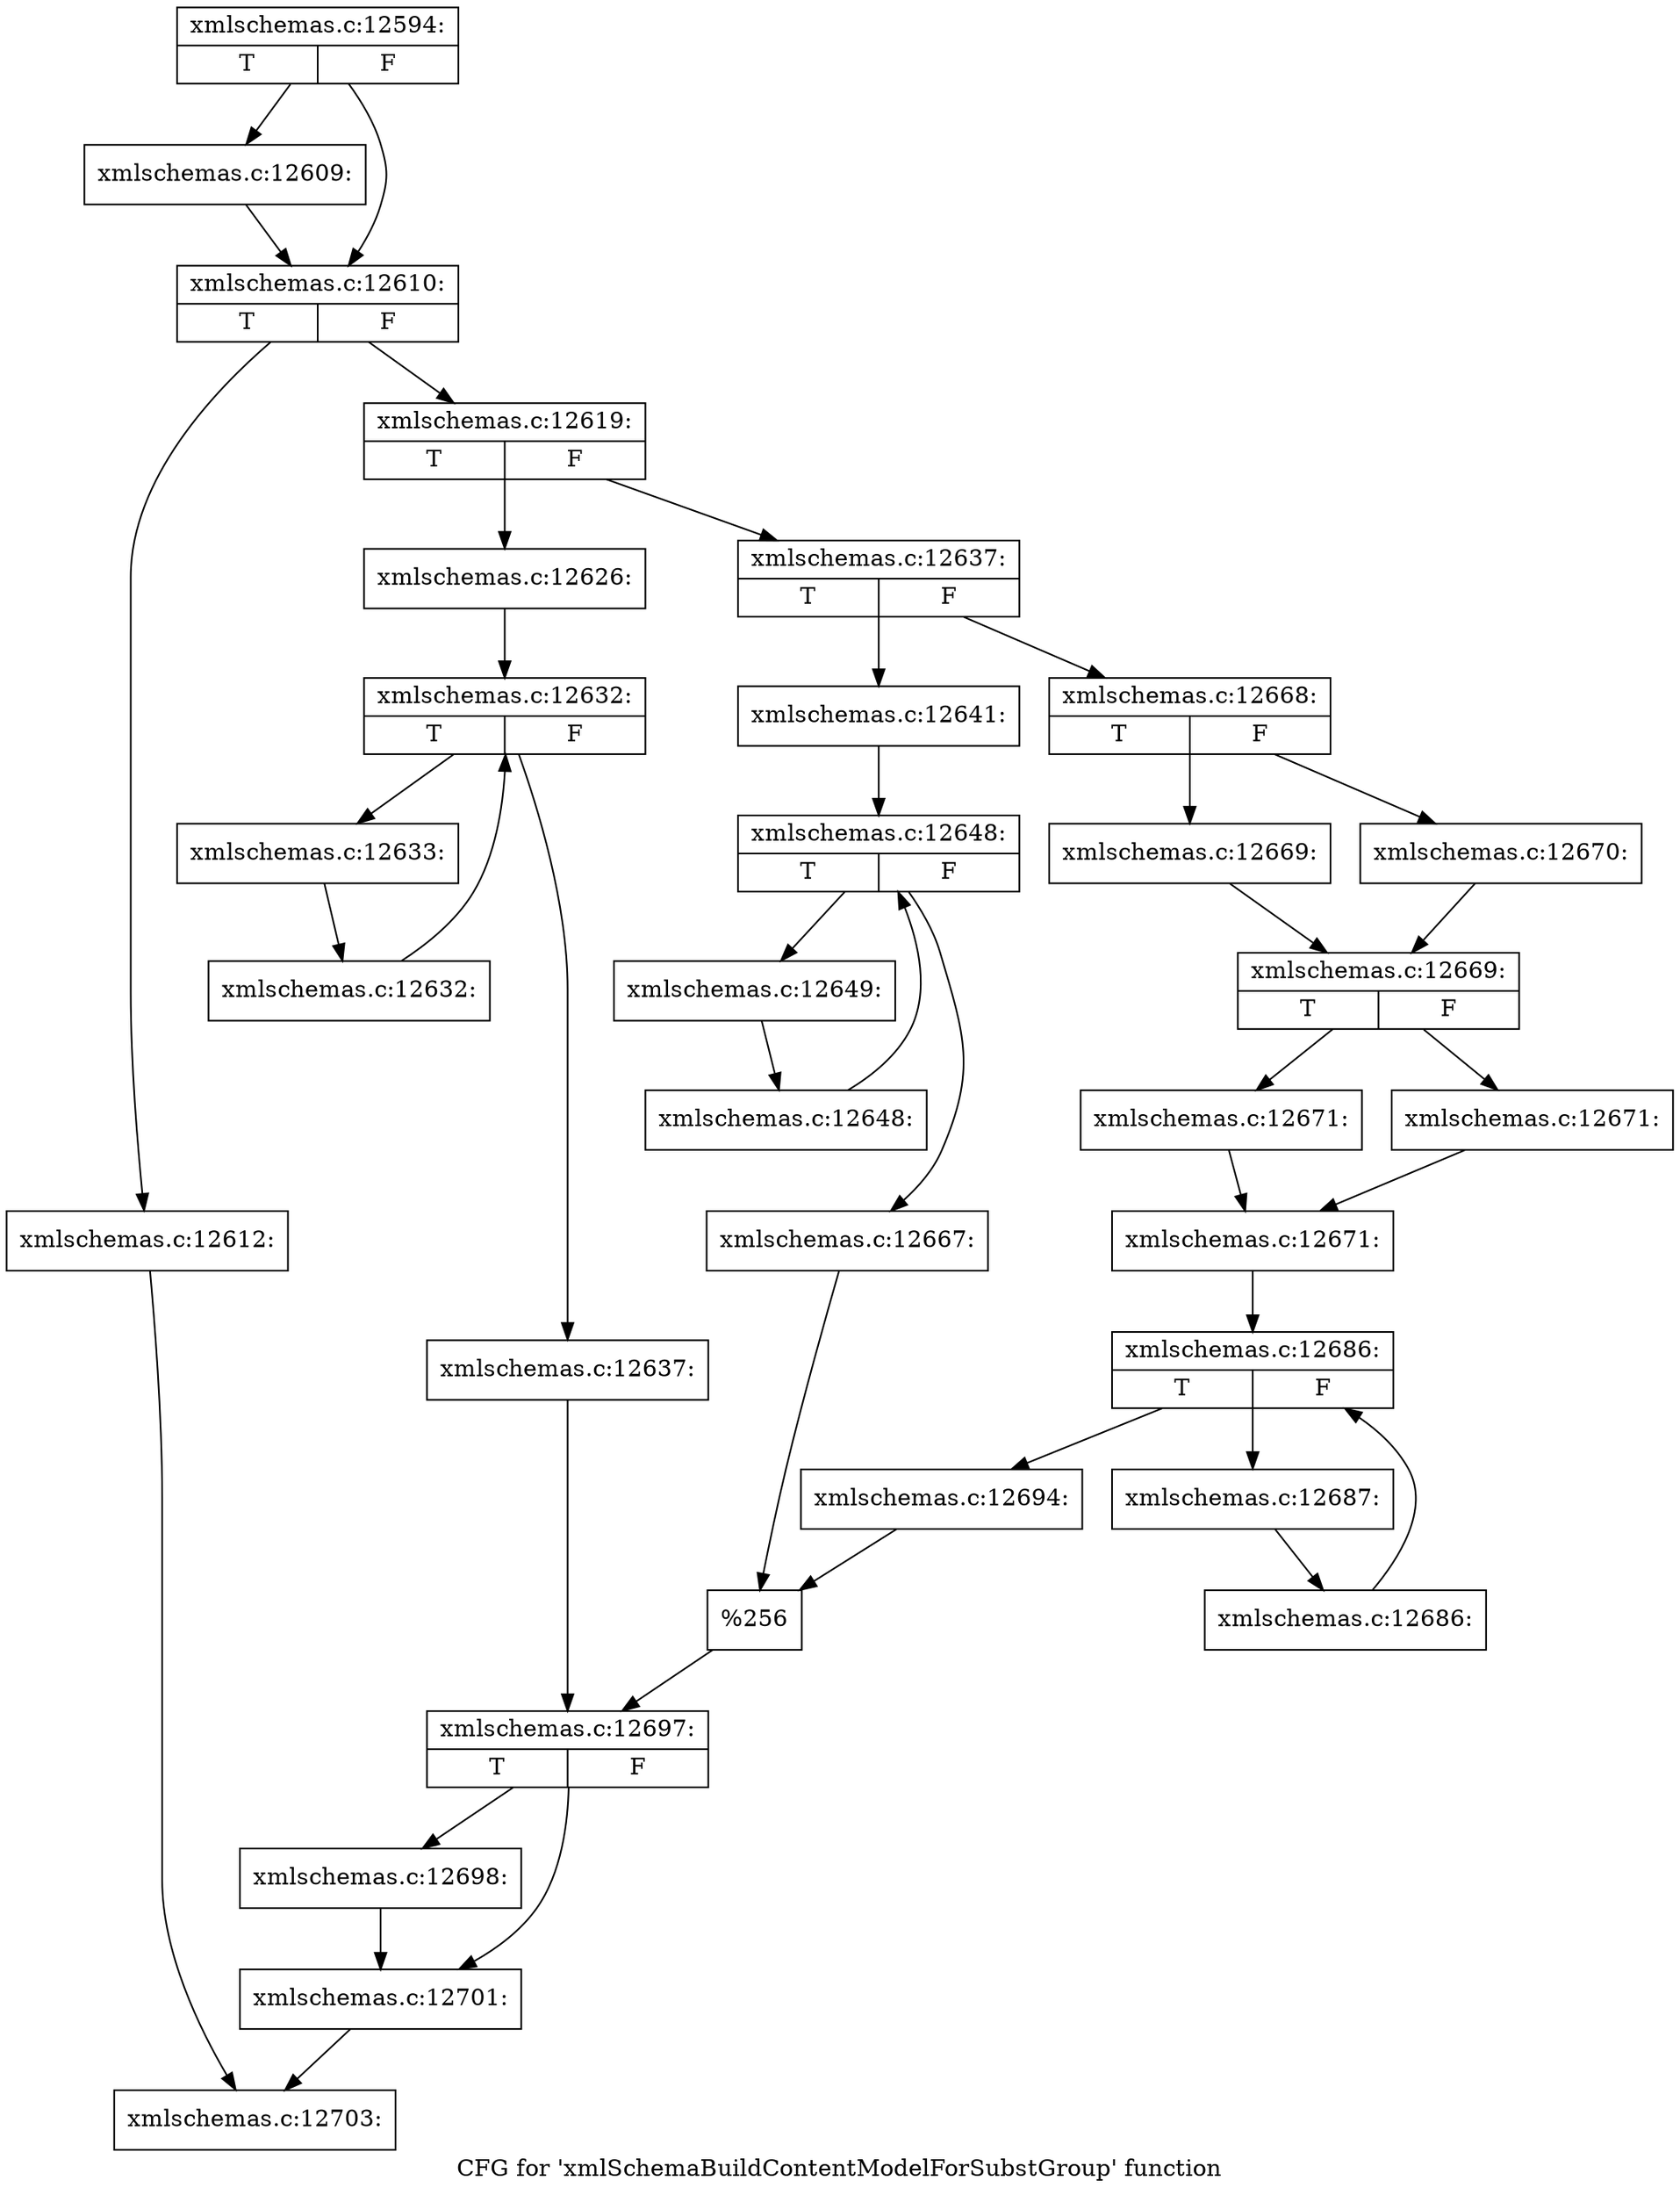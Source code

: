 digraph "CFG for 'xmlSchemaBuildContentModelForSubstGroup' function" {
	label="CFG for 'xmlSchemaBuildContentModelForSubstGroup' function";

	Node0x55d02663a400 [shape=record,label="{xmlschemas.c:12594:|{<s0>T|<s1>F}}"];
	Node0x55d02663a400 -> Node0x55d02663cfb0;
	Node0x55d02663a400 -> Node0x55d02663d000;
	Node0x55d02663cfb0 [shape=record,label="{xmlschemas.c:12609:}"];
	Node0x55d02663cfb0 -> Node0x55d02663d000;
	Node0x55d02663d000 [shape=record,label="{xmlschemas.c:12610:|{<s0>T|<s1>F}}"];
	Node0x55d02663d000 -> Node0x55d02663d910;
	Node0x55d02663d000 -> Node0x55d02663d960;
	Node0x55d02663d910 [shape=record,label="{xmlschemas.c:12612:}"];
	Node0x55d02663d910 -> Node0x55d02663a450;
	Node0x55d02663d960 [shape=record,label="{xmlschemas.c:12619:|{<s0>T|<s1>F}}"];
	Node0x55d02663d960 -> Node0x55d02663e6f0;
	Node0x55d02663d960 -> Node0x55d02663e790;
	Node0x55d02663e6f0 [shape=record,label="{xmlschemas.c:12626:}"];
	Node0x55d02663e6f0 -> Node0x55d02663f900;
	Node0x55d02663f900 [shape=record,label="{xmlschemas.c:12632:|{<s0>T|<s1>F}}"];
	Node0x55d02663f900 -> Node0x55d02663fbe0;
	Node0x55d02663f900 -> Node0x55d02663f760;
	Node0x55d02663fbe0 [shape=record,label="{xmlschemas.c:12633:}"];
	Node0x55d02663fbe0 -> Node0x55d02663fb50;
	Node0x55d02663fb50 [shape=record,label="{xmlschemas.c:12632:}"];
	Node0x55d02663fb50 -> Node0x55d02663f900;
	Node0x55d02663f760 [shape=record,label="{xmlschemas.c:12637:}"];
	Node0x55d02663f760 -> Node0x55d02663e740;
	Node0x55d02663e790 [shape=record,label="{xmlschemas.c:12637:|{<s0>T|<s1>F}}"];
	Node0x55d02663e790 -> Node0x55d026641390;
	Node0x55d02663e790 -> Node0x55d026641430;
	Node0x55d026641390 [shape=record,label="{xmlschemas.c:12641:}"];
	Node0x55d026641390 -> Node0x55d026642550;
	Node0x55d026642550 [shape=record,label="{xmlschemas.c:12648:|{<s0>T|<s1>F}}"];
	Node0x55d026642550 -> Node0x55d026642830;
	Node0x55d026642550 -> Node0x55d0266423b0;
	Node0x55d026642830 [shape=record,label="{xmlschemas.c:12649:}"];
	Node0x55d026642830 -> Node0x55d0266427a0;
	Node0x55d0266427a0 [shape=record,label="{xmlschemas.c:12648:}"];
	Node0x55d0266427a0 -> Node0x55d026642550;
	Node0x55d0266423b0 [shape=record,label="{xmlschemas.c:12667:}"];
	Node0x55d0266423b0 -> Node0x55d0266413e0;
	Node0x55d026641430 [shape=record,label="{xmlschemas.c:12668:|{<s0>T|<s1>F}}"];
	Node0x55d026641430 -> Node0x55d026644a50;
	Node0x55d026641430 -> Node0x55d026644aa0;
	Node0x55d026644a50 [shape=record,label="{xmlschemas.c:12669:}"];
	Node0x55d026644a50 -> Node0x55d026644af0;
	Node0x55d026644aa0 [shape=record,label="{xmlschemas.c:12670:}"];
	Node0x55d026644aa0 -> Node0x55d026644af0;
	Node0x55d026644af0 [shape=record,label="{xmlschemas.c:12669:|{<s0>T|<s1>F}}"];
	Node0x55d026644af0 -> Node0x55d026645600;
	Node0x55d026644af0 -> Node0x55d026645650;
	Node0x55d026645600 [shape=record,label="{xmlschemas.c:12671:}"];
	Node0x55d026645600 -> Node0x55d0266456a0;
	Node0x55d026645650 [shape=record,label="{xmlschemas.c:12671:}"];
	Node0x55d026645650 -> Node0x55d0266456a0;
	Node0x55d0266456a0 [shape=record,label="{xmlschemas.c:12671:}"];
	Node0x55d0266456a0 -> Node0x55d0266473f0;
	Node0x55d0266473f0 [shape=record,label="{xmlschemas.c:12686:|{<s0>T|<s1>F}}"];
	Node0x55d0266473f0 -> Node0x55d0266476d0;
	Node0x55d0266473f0 -> Node0x55d026647250;
	Node0x55d0266476d0 [shape=record,label="{xmlschemas.c:12687:}"];
	Node0x55d0266476d0 -> Node0x55d026647640;
	Node0x55d026647640 [shape=record,label="{xmlschemas.c:12686:}"];
	Node0x55d026647640 -> Node0x55d0266473f0;
	Node0x55d026647250 [shape=record,label="{xmlschemas.c:12694:}"];
	Node0x55d026647250 -> Node0x55d0266413e0;
	Node0x55d0266413e0 [shape=record,label="{%256}"];
	Node0x55d0266413e0 -> Node0x55d02663e740;
	Node0x55d02663e740 [shape=record,label="{xmlschemas.c:12697:|{<s0>T|<s1>F}}"];
	Node0x55d02663e740 -> Node0x55d026649b00;
	Node0x55d02663e740 -> Node0x55d026649b50;
	Node0x55d026649b00 [shape=record,label="{xmlschemas.c:12698:}"];
	Node0x55d026649b00 -> Node0x55d026649b50;
	Node0x55d026649b50 [shape=record,label="{xmlschemas.c:12701:}"];
	Node0x55d026649b50 -> Node0x55d02663a450;
	Node0x55d02663a450 [shape=record,label="{xmlschemas.c:12703:}"];
}
